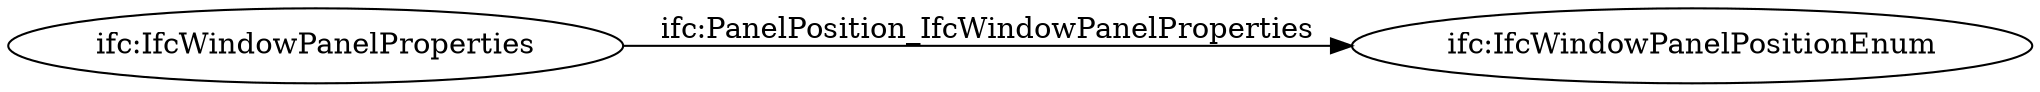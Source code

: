 digraph ar2dtool_diagram { 
rankdir=LR;
size="1501"
	"ifc:IfcWindowPanelProperties" -> "ifc:IfcWindowPanelPositionEnum" [ label = "ifc:PanelPosition_IfcWindowPanelProperties" ];

}
